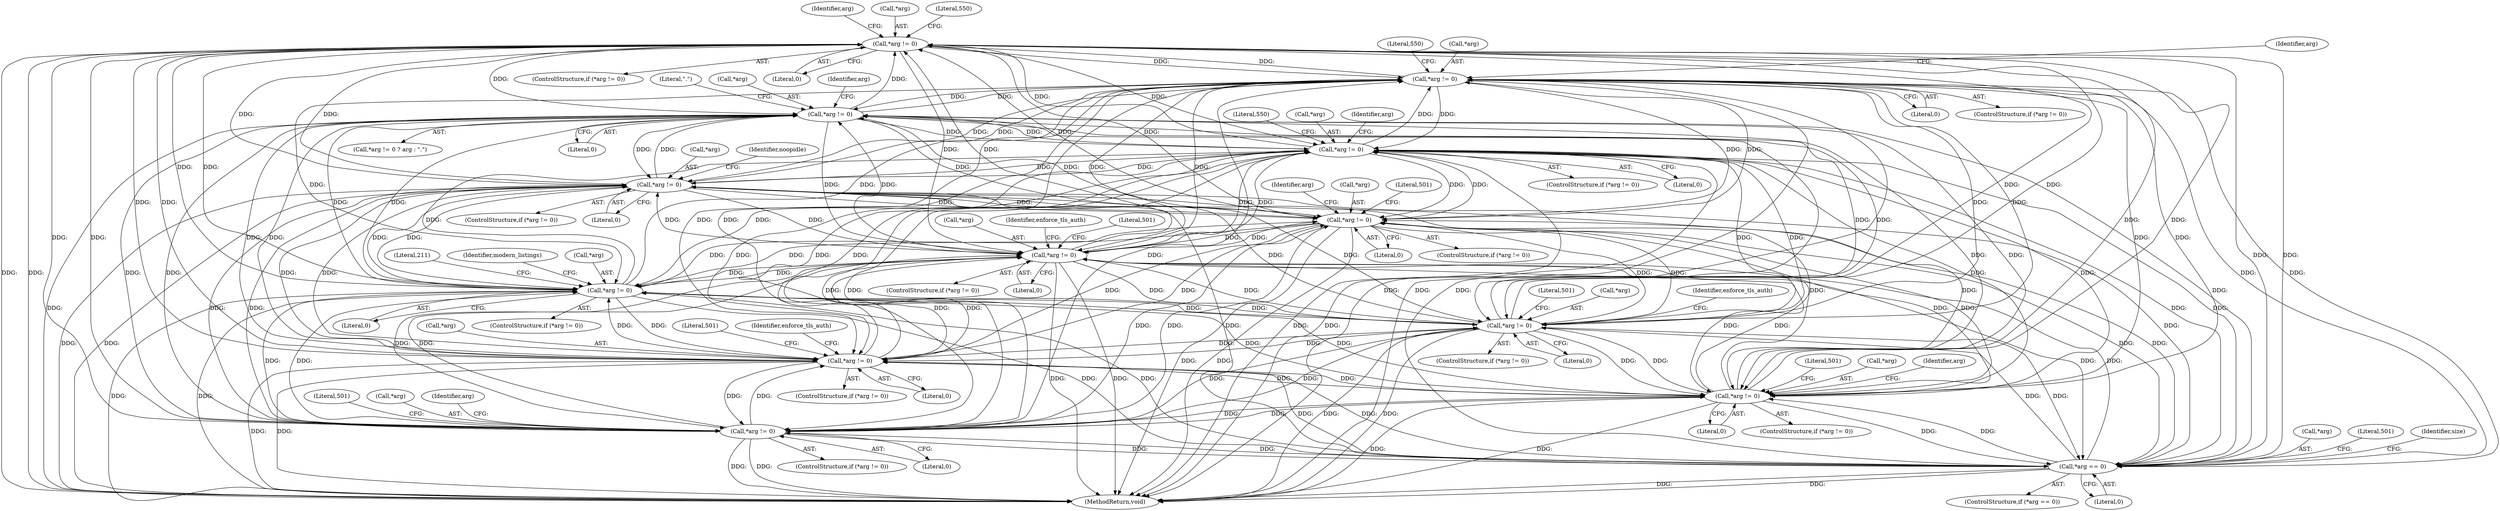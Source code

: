 digraph "0_pure-ftpd_65c4d4ad331e94661de763e9b5304d28698999c4@pointer" {
"1001044" [label="(Call,*arg != 0)"];
"1001661" [label="(Call,*arg != 0)"];
"1001166" [label="(Call,*arg != 0)"];
"1001637" [label="(Call,*arg != 0)"];
"1001593" [label="(Call,*arg != 0)"];
"1000751" [label="(Call,*arg == 0)"];
"1000862" [label="(Call,*arg != 0)"];
"1000888" [label="(Call,*arg != 0)"];
"1000912" [label="(Call,*arg != 0)"];
"1000952" [label="(Call,*arg != 0)"];
"1001044" [label="(Call,*arg != 0)"];
"1001064" [label="(Call,*arg != 0)"];
"1000827" [label="(Call,*arg != 0)"];
"1001019" [label="(Call,*arg != 0)"];
"1000835" [label="(Identifier,enforce_tls_auth)"];
"1000752" [label="(Call,*arg)"];
"1001063" [label="(ControlStructure,if (*arg != 0))"];
"1001044" [label="(Call,*arg != 0)"];
"1000951" [label="(ControlStructure,if (*arg != 0))"];
"1000827" [label="(Call,*arg != 0)"];
"1001661" [label="(Call,*arg != 0)"];
"1001081" [label="(Literal,211)"];
"1001638" [label="(Call,*arg)"];
"1001166" [label="(Call,*arg != 0)"];
"1001664" [label="(Literal,0)"];
"1001643" [label="(Identifier,arg)"];
"1001019" [label="(Call,*arg != 0)"];
"1001596" [label="(Literal,0)"];
"1000872" [label="(Literal,501)"];
"1001165" [label="(Call,*arg != 0 ? arg : \".\")"];
"1001637" [label="(Call,*arg != 0)"];
"1001064" [label="(Call,*arg != 0)"];
"1000912" [label="(Call,*arg != 0)"];
"1000891" [label="(Literal,0)"];
"1000863" [label="(Call,*arg)"];
"1000750" [label="(ControlStructure,if (*arg == 0))"];
"1000887" [label="(ControlStructure,if (*arg != 0))"];
"1000888" [label="(Call,*arg != 0)"];
"1000861" [label="(ControlStructure,if (*arg != 0))"];
"1000938" [label="(Literal,501)"];
"1001070" [label="(Identifier,modern_listings)"];
"1000757" [label="(Literal,501)"];
"1000851" [label="(Literal,501)"];
"1000862" [label="(Call,*arg != 0)"];
"1001025" [label="(Identifier,arg)"];
"1000754" [label="(Literal,0)"];
"1001043" [label="(ControlStructure,if (*arg != 0))"];
"1000911" [label="(ControlStructure,if (*arg != 0))"];
"1001697" [label="(MethodReturn,void)"];
"1000868" [label="(Identifier,arg)"];
"1001065" [label="(Call,*arg)"];
"1000826" [label="(ControlStructure,if (*arg != 0))"];
"1000960" [label="(Identifier,enforce_tls_auth)"];
"1001636" [label="(ControlStructure,if (*arg != 0))"];
"1001640" [label="(Literal,0)"];
"1001671" [label="(Literal,550)"];
"1000955" [label="(Literal,0)"];
"1001018" [label="(ControlStructure,if (*arg != 0))"];
"1000830" [label="(Literal,0)"];
"1001171" [label="(Literal,\".\")"];
"1001167" [label="(Call,*arg)"];
"1001050" [label="(Identifier,arg)"];
"1001679" [label="(Identifier,noopidle)"];
"1001067" [label="(Literal,0)"];
"1000978" [label="(Literal,501)"];
"1000920" [label="(Identifier,enforce_tls_auth)"];
"1001169" [label="(Literal,0)"];
"1001593" [label="(Call,*arg != 0)"];
"1000898" [label="(Literal,501)"];
"1000915" [label="(Literal,0)"];
"1000952" [label="(Call,*arg != 0)"];
"1001662" [label="(Call,*arg)"];
"1001594" [label="(Call,*arg)"];
"1000763" [label="(Identifier,size)"];
"1001170" [label="(Identifier,arg)"];
"1001045" [label="(Call,*arg)"];
"1000889" [label="(Call,*arg)"];
"1000894" [label="(Identifier,arg)"];
"1001592" [label="(ControlStructure,if (*arg != 0))"];
"1001647" [label="(Literal,550)"];
"1000913" [label="(Call,*arg)"];
"1001047" [label="(Literal,0)"];
"1001020" [label="(Call,*arg)"];
"1000828" [label="(Call,*arg)"];
"1001054" [label="(Literal,550)"];
"1001022" [label="(Literal,0)"];
"1001029" [label="(Literal,501)"];
"1000865" [label="(Literal,0)"];
"1001660" [label="(ControlStructure,if (*arg != 0))"];
"1000751" [label="(Call,*arg == 0)"];
"1000953" [label="(Call,*arg)"];
"1001667" [label="(Identifier,arg)"];
"1001044" -> "1001043"  [label="AST: "];
"1001044" -> "1001047"  [label="CFG: "];
"1001045" -> "1001044"  [label="AST: "];
"1001047" -> "1001044"  [label="AST: "];
"1001050" -> "1001044"  [label="CFG: "];
"1001054" -> "1001044"  [label="CFG: "];
"1001044" -> "1001697"  [label="DDG: "];
"1001044" -> "1001697"  [label="DDG: "];
"1001044" -> "1000751"  [label="DDG: "];
"1001044" -> "1000827"  [label="DDG: "];
"1001044" -> "1000862"  [label="DDG: "];
"1001044" -> "1000888"  [label="DDG: "];
"1001044" -> "1000912"  [label="DDG: "];
"1001044" -> "1000952"  [label="DDG: "];
"1001044" -> "1001019"  [label="DDG: "];
"1001661" -> "1001044"  [label="DDG: "];
"1001166" -> "1001044"  [label="DDG: "];
"1001637" -> "1001044"  [label="DDG: "];
"1001593" -> "1001044"  [label="DDG: "];
"1000751" -> "1001044"  [label="DDG: "];
"1000862" -> "1001044"  [label="DDG: "];
"1000888" -> "1001044"  [label="DDG: "];
"1000912" -> "1001044"  [label="DDG: "];
"1000952" -> "1001044"  [label="DDG: "];
"1001064" -> "1001044"  [label="DDG: "];
"1000827" -> "1001044"  [label="DDG: "];
"1001019" -> "1001044"  [label="DDG: "];
"1001044" -> "1001064"  [label="DDG: "];
"1001044" -> "1001166"  [label="DDG: "];
"1001044" -> "1001593"  [label="DDG: "];
"1001044" -> "1001637"  [label="DDG: "];
"1001044" -> "1001661"  [label="DDG: "];
"1001661" -> "1001660"  [label="AST: "];
"1001661" -> "1001664"  [label="CFG: "];
"1001662" -> "1001661"  [label="AST: "];
"1001664" -> "1001661"  [label="AST: "];
"1001667" -> "1001661"  [label="CFG: "];
"1001671" -> "1001661"  [label="CFG: "];
"1001661" -> "1001697"  [label="DDG: "];
"1001661" -> "1001697"  [label="DDG: "];
"1001661" -> "1000751"  [label="DDG: "];
"1001661" -> "1000827"  [label="DDG: "];
"1001661" -> "1000862"  [label="DDG: "];
"1001661" -> "1000888"  [label="DDG: "];
"1001661" -> "1000912"  [label="DDG: "];
"1001661" -> "1000952"  [label="DDG: "];
"1001661" -> "1001019"  [label="DDG: "];
"1001661" -> "1001064"  [label="DDG: "];
"1001661" -> "1001166"  [label="DDG: "];
"1001661" -> "1001593"  [label="DDG: "];
"1001661" -> "1001637"  [label="DDG: "];
"1001166" -> "1001661"  [label="DDG: "];
"1001637" -> "1001661"  [label="DDG: "];
"1001593" -> "1001661"  [label="DDG: "];
"1000751" -> "1001661"  [label="DDG: "];
"1000862" -> "1001661"  [label="DDG: "];
"1000888" -> "1001661"  [label="DDG: "];
"1000912" -> "1001661"  [label="DDG: "];
"1000952" -> "1001661"  [label="DDG: "];
"1001064" -> "1001661"  [label="DDG: "];
"1000827" -> "1001661"  [label="DDG: "];
"1001019" -> "1001661"  [label="DDG: "];
"1001166" -> "1001165"  [label="AST: "];
"1001166" -> "1001169"  [label="CFG: "];
"1001167" -> "1001166"  [label="AST: "];
"1001169" -> "1001166"  [label="AST: "];
"1001170" -> "1001166"  [label="CFG: "];
"1001171" -> "1001166"  [label="CFG: "];
"1001166" -> "1001697"  [label="DDG: "];
"1001166" -> "1000751"  [label="DDG: "];
"1001166" -> "1000827"  [label="DDG: "];
"1001166" -> "1000862"  [label="DDG: "];
"1001166" -> "1000888"  [label="DDG: "];
"1001166" -> "1000912"  [label="DDG: "];
"1001166" -> "1000952"  [label="DDG: "];
"1001166" -> "1001019"  [label="DDG: "];
"1001166" -> "1001064"  [label="DDG: "];
"1001637" -> "1001166"  [label="DDG: "];
"1001593" -> "1001166"  [label="DDG: "];
"1000751" -> "1001166"  [label="DDG: "];
"1000862" -> "1001166"  [label="DDG: "];
"1000888" -> "1001166"  [label="DDG: "];
"1000912" -> "1001166"  [label="DDG: "];
"1000952" -> "1001166"  [label="DDG: "];
"1001064" -> "1001166"  [label="DDG: "];
"1000827" -> "1001166"  [label="DDG: "];
"1001019" -> "1001166"  [label="DDG: "];
"1001166" -> "1001593"  [label="DDG: "];
"1001166" -> "1001637"  [label="DDG: "];
"1001637" -> "1001636"  [label="AST: "];
"1001637" -> "1001640"  [label="CFG: "];
"1001638" -> "1001637"  [label="AST: "];
"1001640" -> "1001637"  [label="AST: "];
"1001643" -> "1001637"  [label="CFG: "];
"1001647" -> "1001637"  [label="CFG: "];
"1001637" -> "1001697"  [label="DDG: "];
"1001637" -> "1001697"  [label="DDG: "];
"1001637" -> "1000751"  [label="DDG: "];
"1001637" -> "1000827"  [label="DDG: "];
"1001637" -> "1000862"  [label="DDG: "];
"1001637" -> "1000888"  [label="DDG: "];
"1001637" -> "1000912"  [label="DDG: "];
"1001637" -> "1000952"  [label="DDG: "];
"1001637" -> "1001019"  [label="DDG: "];
"1001637" -> "1001064"  [label="DDG: "];
"1001637" -> "1001593"  [label="DDG: "];
"1001593" -> "1001637"  [label="DDG: "];
"1000751" -> "1001637"  [label="DDG: "];
"1000862" -> "1001637"  [label="DDG: "];
"1000888" -> "1001637"  [label="DDG: "];
"1000912" -> "1001637"  [label="DDG: "];
"1000952" -> "1001637"  [label="DDG: "];
"1001064" -> "1001637"  [label="DDG: "];
"1000827" -> "1001637"  [label="DDG: "];
"1001019" -> "1001637"  [label="DDG: "];
"1001593" -> "1001592"  [label="AST: "];
"1001593" -> "1001596"  [label="CFG: "];
"1001594" -> "1001593"  [label="AST: "];
"1001596" -> "1001593"  [label="AST: "];
"1001679" -> "1001593"  [label="CFG: "];
"1001593" -> "1001697"  [label="DDG: "];
"1001593" -> "1001697"  [label="DDG: "];
"1001593" -> "1000751"  [label="DDG: "];
"1001593" -> "1000827"  [label="DDG: "];
"1001593" -> "1000862"  [label="DDG: "];
"1001593" -> "1000888"  [label="DDG: "];
"1001593" -> "1000912"  [label="DDG: "];
"1001593" -> "1000952"  [label="DDG: "];
"1001593" -> "1001019"  [label="DDG: "];
"1001593" -> "1001064"  [label="DDG: "];
"1000751" -> "1001593"  [label="DDG: "];
"1000862" -> "1001593"  [label="DDG: "];
"1000888" -> "1001593"  [label="DDG: "];
"1000912" -> "1001593"  [label="DDG: "];
"1000952" -> "1001593"  [label="DDG: "];
"1001064" -> "1001593"  [label="DDG: "];
"1000827" -> "1001593"  [label="DDG: "];
"1001019" -> "1001593"  [label="DDG: "];
"1000751" -> "1000750"  [label="AST: "];
"1000751" -> "1000754"  [label="CFG: "];
"1000752" -> "1000751"  [label="AST: "];
"1000754" -> "1000751"  [label="AST: "];
"1000757" -> "1000751"  [label="CFG: "];
"1000763" -> "1000751"  [label="CFG: "];
"1000751" -> "1001697"  [label="DDG: "];
"1000751" -> "1001697"  [label="DDG: "];
"1000862" -> "1000751"  [label="DDG: "];
"1000888" -> "1000751"  [label="DDG: "];
"1000912" -> "1000751"  [label="DDG: "];
"1000952" -> "1000751"  [label="DDG: "];
"1001064" -> "1000751"  [label="DDG: "];
"1000827" -> "1000751"  [label="DDG: "];
"1001019" -> "1000751"  [label="DDG: "];
"1000751" -> "1000827"  [label="DDG: "];
"1000751" -> "1000862"  [label="DDG: "];
"1000751" -> "1000888"  [label="DDG: "];
"1000751" -> "1000912"  [label="DDG: "];
"1000751" -> "1000952"  [label="DDG: "];
"1000751" -> "1001019"  [label="DDG: "];
"1000751" -> "1001064"  [label="DDG: "];
"1000862" -> "1000861"  [label="AST: "];
"1000862" -> "1000865"  [label="CFG: "];
"1000863" -> "1000862"  [label="AST: "];
"1000865" -> "1000862"  [label="AST: "];
"1000868" -> "1000862"  [label="CFG: "];
"1000872" -> "1000862"  [label="CFG: "];
"1000862" -> "1001697"  [label="DDG: "];
"1000862" -> "1001697"  [label="DDG: "];
"1000862" -> "1000827"  [label="DDG: "];
"1000888" -> "1000862"  [label="DDG: "];
"1000912" -> "1000862"  [label="DDG: "];
"1000952" -> "1000862"  [label="DDG: "];
"1001064" -> "1000862"  [label="DDG: "];
"1000827" -> "1000862"  [label="DDG: "];
"1001019" -> "1000862"  [label="DDG: "];
"1000862" -> "1000888"  [label="DDG: "];
"1000862" -> "1000912"  [label="DDG: "];
"1000862" -> "1000952"  [label="DDG: "];
"1000862" -> "1001019"  [label="DDG: "];
"1000862" -> "1001064"  [label="DDG: "];
"1000888" -> "1000887"  [label="AST: "];
"1000888" -> "1000891"  [label="CFG: "];
"1000889" -> "1000888"  [label="AST: "];
"1000891" -> "1000888"  [label="AST: "];
"1000894" -> "1000888"  [label="CFG: "];
"1000898" -> "1000888"  [label="CFG: "];
"1000888" -> "1001697"  [label="DDG: "];
"1000888" -> "1001697"  [label="DDG: "];
"1000888" -> "1000827"  [label="DDG: "];
"1000912" -> "1000888"  [label="DDG: "];
"1000952" -> "1000888"  [label="DDG: "];
"1001064" -> "1000888"  [label="DDG: "];
"1000827" -> "1000888"  [label="DDG: "];
"1001019" -> "1000888"  [label="DDG: "];
"1000888" -> "1000912"  [label="DDG: "];
"1000888" -> "1000952"  [label="DDG: "];
"1000888" -> "1001019"  [label="DDG: "];
"1000888" -> "1001064"  [label="DDG: "];
"1000912" -> "1000911"  [label="AST: "];
"1000912" -> "1000915"  [label="CFG: "];
"1000913" -> "1000912"  [label="AST: "];
"1000915" -> "1000912"  [label="AST: "];
"1000920" -> "1000912"  [label="CFG: "];
"1000938" -> "1000912"  [label="CFG: "];
"1000912" -> "1001697"  [label="DDG: "];
"1000912" -> "1001697"  [label="DDG: "];
"1000912" -> "1000827"  [label="DDG: "];
"1000952" -> "1000912"  [label="DDG: "];
"1001064" -> "1000912"  [label="DDG: "];
"1000827" -> "1000912"  [label="DDG: "];
"1001019" -> "1000912"  [label="DDG: "];
"1000912" -> "1000952"  [label="DDG: "];
"1000912" -> "1001019"  [label="DDG: "];
"1000912" -> "1001064"  [label="DDG: "];
"1000952" -> "1000951"  [label="AST: "];
"1000952" -> "1000955"  [label="CFG: "];
"1000953" -> "1000952"  [label="AST: "];
"1000955" -> "1000952"  [label="AST: "];
"1000960" -> "1000952"  [label="CFG: "];
"1000978" -> "1000952"  [label="CFG: "];
"1000952" -> "1001697"  [label="DDG: "];
"1000952" -> "1001697"  [label="DDG: "];
"1000952" -> "1000827"  [label="DDG: "];
"1001064" -> "1000952"  [label="DDG: "];
"1000827" -> "1000952"  [label="DDG: "];
"1001019" -> "1000952"  [label="DDG: "];
"1000952" -> "1001019"  [label="DDG: "];
"1000952" -> "1001064"  [label="DDG: "];
"1001064" -> "1001063"  [label="AST: "];
"1001064" -> "1001067"  [label="CFG: "];
"1001065" -> "1001064"  [label="AST: "];
"1001067" -> "1001064"  [label="AST: "];
"1001070" -> "1001064"  [label="CFG: "];
"1001081" -> "1001064"  [label="CFG: "];
"1001064" -> "1001697"  [label="DDG: "];
"1001064" -> "1001697"  [label="DDG: "];
"1001064" -> "1000827"  [label="DDG: "];
"1001064" -> "1001019"  [label="DDG: "];
"1000827" -> "1001064"  [label="DDG: "];
"1001019" -> "1001064"  [label="DDG: "];
"1000827" -> "1000826"  [label="AST: "];
"1000827" -> "1000830"  [label="CFG: "];
"1000828" -> "1000827"  [label="AST: "];
"1000830" -> "1000827"  [label="AST: "];
"1000835" -> "1000827"  [label="CFG: "];
"1000851" -> "1000827"  [label="CFG: "];
"1000827" -> "1001697"  [label="DDG: "];
"1000827" -> "1001697"  [label="DDG: "];
"1001019" -> "1000827"  [label="DDG: "];
"1000827" -> "1001019"  [label="DDG: "];
"1001019" -> "1001018"  [label="AST: "];
"1001019" -> "1001022"  [label="CFG: "];
"1001020" -> "1001019"  [label="AST: "];
"1001022" -> "1001019"  [label="AST: "];
"1001025" -> "1001019"  [label="CFG: "];
"1001029" -> "1001019"  [label="CFG: "];
"1001019" -> "1001697"  [label="DDG: "];
"1001019" -> "1001697"  [label="DDG: "];
}
